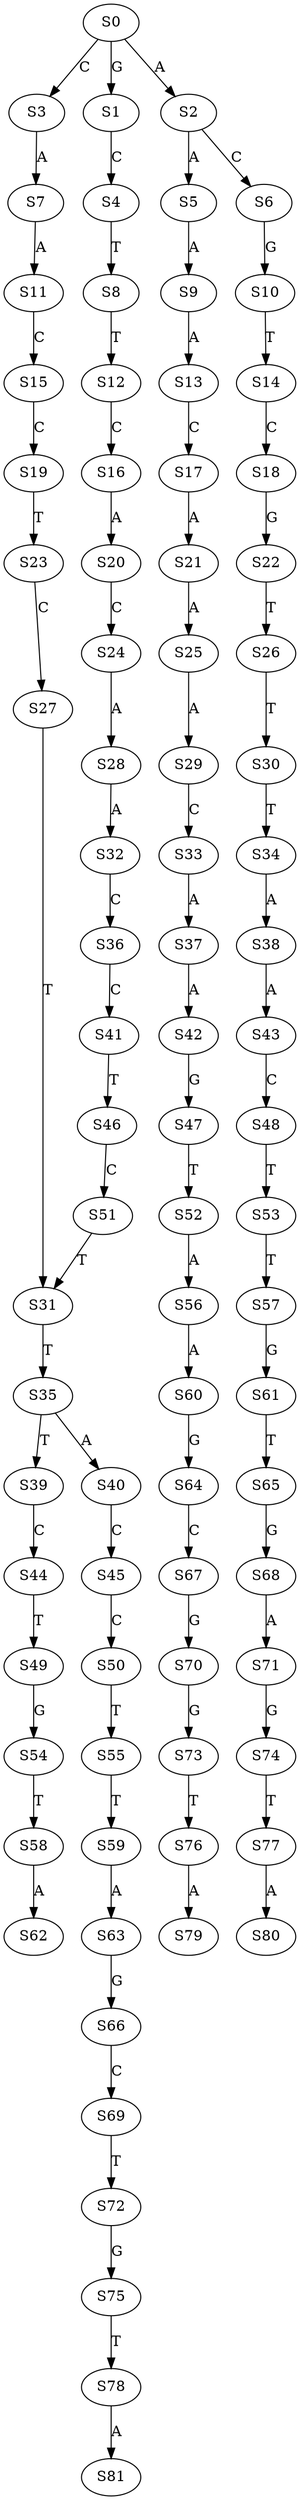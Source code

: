strict digraph  {
	S0 -> S1 [ label = G ];
	S0 -> S2 [ label = A ];
	S0 -> S3 [ label = C ];
	S1 -> S4 [ label = C ];
	S2 -> S5 [ label = A ];
	S2 -> S6 [ label = C ];
	S3 -> S7 [ label = A ];
	S4 -> S8 [ label = T ];
	S5 -> S9 [ label = A ];
	S6 -> S10 [ label = G ];
	S7 -> S11 [ label = A ];
	S8 -> S12 [ label = T ];
	S9 -> S13 [ label = A ];
	S10 -> S14 [ label = T ];
	S11 -> S15 [ label = C ];
	S12 -> S16 [ label = C ];
	S13 -> S17 [ label = C ];
	S14 -> S18 [ label = C ];
	S15 -> S19 [ label = C ];
	S16 -> S20 [ label = A ];
	S17 -> S21 [ label = A ];
	S18 -> S22 [ label = G ];
	S19 -> S23 [ label = T ];
	S20 -> S24 [ label = C ];
	S21 -> S25 [ label = A ];
	S22 -> S26 [ label = T ];
	S23 -> S27 [ label = C ];
	S24 -> S28 [ label = A ];
	S25 -> S29 [ label = A ];
	S26 -> S30 [ label = T ];
	S27 -> S31 [ label = T ];
	S28 -> S32 [ label = A ];
	S29 -> S33 [ label = C ];
	S30 -> S34 [ label = T ];
	S31 -> S35 [ label = T ];
	S32 -> S36 [ label = C ];
	S33 -> S37 [ label = A ];
	S34 -> S38 [ label = A ];
	S35 -> S39 [ label = T ];
	S35 -> S40 [ label = A ];
	S36 -> S41 [ label = C ];
	S37 -> S42 [ label = A ];
	S38 -> S43 [ label = A ];
	S39 -> S44 [ label = C ];
	S40 -> S45 [ label = C ];
	S41 -> S46 [ label = T ];
	S42 -> S47 [ label = G ];
	S43 -> S48 [ label = C ];
	S44 -> S49 [ label = T ];
	S45 -> S50 [ label = C ];
	S46 -> S51 [ label = C ];
	S47 -> S52 [ label = T ];
	S48 -> S53 [ label = T ];
	S49 -> S54 [ label = G ];
	S50 -> S55 [ label = T ];
	S51 -> S31 [ label = T ];
	S52 -> S56 [ label = A ];
	S53 -> S57 [ label = T ];
	S54 -> S58 [ label = T ];
	S55 -> S59 [ label = T ];
	S56 -> S60 [ label = A ];
	S57 -> S61 [ label = G ];
	S58 -> S62 [ label = A ];
	S59 -> S63 [ label = A ];
	S60 -> S64 [ label = G ];
	S61 -> S65 [ label = T ];
	S63 -> S66 [ label = G ];
	S64 -> S67 [ label = C ];
	S65 -> S68 [ label = G ];
	S66 -> S69 [ label = C ];
	S67 -> S70 [ label = G ];
	S68 -> S71 [ label = A ];
	S69 -> S72 [ label = T ];
	S70 -> S73 [ label = G ];
	S71 -> S74 [ label = G ];
	S72 -> S75 [ label = G ];
	S73 -> S76 [ label = T ];
	S74 -> S77 [ label = T ];
	S75 -> S78 [ label = T ];
	S76 -> S79 [ label = A ];
	S77 -> S80 [ label = A ];
	S78 -> S81 [ label = A ];
}
